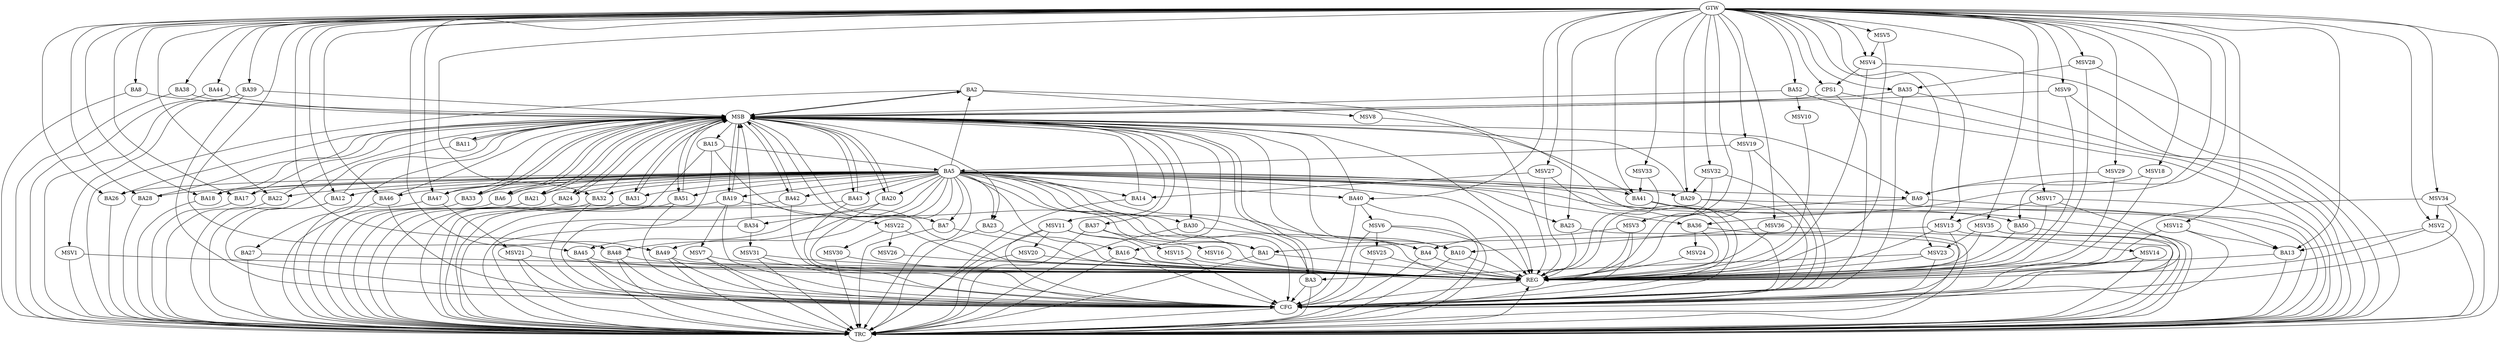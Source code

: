 strict digraph G {
  BA1 [ label="BA1" ];
  BA2 [ label="BA2" ];
  BA3 [ label="BA3" ];
  BA4 [ label="BA4" ];
  BA5 [ label="BA5" ];
  BA6 [ label="BA6" ];
  BA7 [ label="BA7" ];
  BA8 [ label="BA8" ];
  BA9 [ label="BA9" ];
  BA10 [ label="BA10" ];
  BA11 [ label="BA11" ];
  BA12 [ label="BA12" ];
  BA13 [ label="BA13" ];
  BA14 [ label="BA14" ];
  BA15 [ label="BA15" ];
  BA16 [ label="BA16" ];
  BA17 [ label="BA17" ];
  BA18 [ label="BA18" ];
  BA19 [ label="BA19" ];
  BA20 [ label="BA20" ];
  BA21 [ label="BA21" ];
  BA22 [ label="BA22" ];
  BA23 [ label="BA23" ];
  BA24 [ label="BA24" ];
  BA25 [ label="BA25" ];
  BA26 [ label="BA26" ];
  BA27 [ label="BA27" ];
  BA28 [ label="BA28" ];
  BA29 [ label="BA29" ];
  BA30 [ label="BA30" ];
  BA31 [ label="BA31" ];
  BA32 [ label="BA32" ];
  BA33 [ label="BA33" ];
  BA34 [ label="BA34" ];
  BA35 [ label="BA35" ];
  BA36 [ label="BA36" ];
  BA37 [ label="BA37" ];
  BA38 [ label="BA38" ];
  BA39 [ label="BA39" ];
  BA40 [ label="BA40" ];
  BA41 [ label="BA41" ];
  BA42 [ label="BA42" ];
  BA43 [ label="BA43" ];
  BA44 [ label="BA44" ];
  BA45 [ label="BA45" ];
  BA46 [ label="BA46" ];
  BA47 [ label="BA47" ];
  BA48 [ label="BA48" ];
  BA49 [ label="BA49" ];
  BA50 [ label="BA50" ];
  BA51 [ label="BA51" ];
  BA52 [ label="BA52" ];
  CPS1 [ label="CPS1" ];
  GTW [ label="GTW" ];
  REG [ label="REG" ];
  MSB [ label="MSB" ];
  CFG [ label="CFG" ];
  TRC [ label="TRC" ];
  MSV1 [ label="MSV1" ];
  MSV2 [ label="MSV2" ];
  MSV3 [ label="MSV3" ];
  MSV4 [ label="MSV4" ];
  MSV5 [ label="MSV5" ];
  MSV6 [ label="MSV6" ];
  MSV7 [ label="MSV7" ];
  MSV8 [ label="MSV8" ];
  MSV9 [ label="MSV9" ];
  MSV10 [ label="MSV10" ];
  MSV11 [ label="MSV11" ];
  MSV12 [ label="MSV12" ];
  MSV13 [ label="MSV13" ];
  MSV14 [ label="MSV14" ];
  MSV15 [ label="MSV15" ];
  MSV16 [ label="MSV16" ];
  MSV17 [ label="MSV17" ];
  MSV18 [ label="MSV18" ];
  MSV19 [ label="MSV19" ];
  MSV20 [ label="MSV20" ];
  MSV21 [ label="MSV21" ];
  MSV22 [ label="MSV22" ];
  MSV23 [ label="MSV23" ];
  MSV24 [ label="MSV24" ];
  MSV25 [ label="MSV25" ];
  MSV26 [ label="MSV26" ];
  MSV27 [ label="MSV27" ];
  MSV28 [ label="MSV28" ];
  MSV29 [ label="MSV29" ];
  MSV30 [ label="MSV30" ];
  MSV31 [ label="MSV31" ];
  MSV32 [ label="MSV32" ];
  MSV33 [ label="MSV33" ];
  MSV34 [ label="MSV34" ];
  MSV35 [ label="MSV35" ];
  MSV36 [ label="MSV36" ];
  BA5 -> BA4;
  BA15 -> BA5;
  GTW -> BA8;
  GTW -> BA12;
  GTW -> BA13;
  GTW -> BA17;
  GTW -> BA18;
  GTW -> BA22;
  GTW -> BA25;
  GTW -> BA26;
  GTW -> BA28;
  GTW -> BA29;
  GTW -> BA32;
  GTW -> BA35;
  GTW -> BA36;
  GTW -> BA38;
  GTW -> BA39;
  GTW -> BA40;
  GTW -> BA41;
  GTW -> BA44;
  GTW -> BA45;
  GTW -> BA46;
  GTW -> BA47;
  GTW -> BA48;
  GTW -> BA49;
  GTW -> BA50;
  GTW -> BA52;
  GTW -> CPS1;
  BA1 -> REG;
  BA4 -> REG;
  BA5 -> REG;
  BA7 -> REG;
  BA9 -> REG;
  BA10 -> REG;
  BA13 -> REG;
  BA15 -> REG;
  BA16 -> REG;
  BA23 -> REG;
  BA25 -> REG;
  BA27 -> REG;
  BA30 -> REG;
  BA36 -> REG;
  BA37 -> REG;
  BA45 -> REG;
  BA48 -> REG;
  BA49 -> REG;
  BA50 -> REG;
  BA2 -> MSB;
  MSB -> BA1;
  MSB -> REG;
  BA3 -> MSB;
  MSB -> BA2;
  BA6 -> MSB;
  MSB -> BA3;
  BA8 -> MSB;
  BA11 -> MSB;
  MSB -> BA4;
  BA12 -> MSB;
  MSB -> BA6;
  BA14 -> MSB;
  BA17 -> MSB;
  BA18 -> MSB;
  BA19 -> MSB;
  MSB -> BA9;
  BA20 -> MSB;
  BA21 -> MSB;
  BA22 -> MSB;
  BA24 -> MSB;
  BA26 -> MSB;
  BA28 -> MSB;
  BA29 -> MSB;
  MSB -> BA20;
  BA31 -> MSB;
  MSB -> BA11;
  BA32 -> MSB;
  BA33 -> MSB;
  MSB -> BA21;
  BA34 -> MSB;
  BA35 -> MSB;
  MSB -> BA23;
  BA38 -> MSB;
  BA39 -> MSB;
  MSB -> BA27;
  BA40 -> MSB;
  BA41 -> MSB;
  MSB -> BA15;
  BA42 -> MSB;
  BA43 -> MSB;
  MSB -> BA33;
  BA44 -> MSB;
  MSB -> BA24;
  BA46 -> MSB;
  MSB -> BA10;
  BA47 -> MSB;
  BA51 -> MSB;
  BA52 -> MSB;
  MSB -> BA43;
  CPS1 -> MSB;
  MSB -> BA19;
  MSB -> BA42;
  MSB -> BA7;
  MSB -> BA37;
  MSB -> BA31;
  MSB -> BA30;
  MSB -> BA16;
  MSB -> BA51;
  BA43 -> CFG;
  BA3 -> CFG;
  BA16 -> CFG;
  BA39 -> CFG;
  BA20 -> CFG;
  BA49 -> CFG;
  BA15 -> CFG;
  BA12 -> CFG;
  BA19 -> CFG;
  BA45 -> CFG;
  BA5 -> CFG;
  BA29 -> CFG;
  BA40 -> CFG;
  BA32 -> CFG;
  BA42 -> CFG;
  BA35 -> CFG;
  BA41 -> CFG;
  BA2 -> CFG;
  BA46 -> CFG;
  BA51 -> CFG;
  CPS1 -> CFG;
  BA48 -> CFG;
  REG -> CFG;
  BA1 -> TRC;
  BA2 -> TRC;
  BA3 -> TRC;
  BA4 -> TRC;
  BA5 -> TRC;
  BA6 -> TRC;
  BA7 -> TRC;
  BA8 -> TRC;
  BA9 -> TRC;
  BA10 -> TRC;
  BA11 -> TRC;
  BA12 -> TRC;
  BA13 -> TRC;
  BA14 -> TRC;
  BA15 -> TRC;
  BA16 -> TRC;
  BA17 -> TRC;
  BA18 -> TRC;
  BA19 -> TRC;
  BA20 -> TRC;
  BA21 -> TRC;
  BA22 -> TRC;
  BA23 -> TRC;
  BA24 -> TRC;
  BA25 -> TRC;
  BA26 -> TRC;
  BA27 -> TRC;
  BA28 -> TRC;
  BA29 -> TRC;
  BA30 -> TRC;
  BA31 -> TRC;
  BA32 -> TRC;
  BA33 -> TRC;
  BA34 -> TRC;
  BA35 -> TRC;
  BA36 -> TRC;
  BA37 -> TRC;
  BA38 -> TRC;
  BA39 -> TRC;
  BA40 -> TRC;
  BA41 -> TRC;
  BA42 -> TRC;
  BA43 -> TRC;
  BA44 -> TRC;
  BA45 -> TRC;
  BA46 -> TRC;
  BA47 -> TRC;
  BA48 -> TRC;
  BA49 -> TRC;
  BA50 -> TRC;
  BA51 -> TRC;
  BA52 -> TRC;
  CPS1 -> TRC;
  GTW -> TRC;
  CFG -> TRC;
  TRC -> REG;
  BA5 -> BA24;
  BA5 -> BA36;
  BA5 -> BA34;
  BA5 -> BA45;
  BA5 -> BA43;
  BA5 -> BA17;
  BA5 -> BA40;
  BA5 -> BA25;
  BA5 -> BA23;
  BA5 -> BA26;
  BA5 -> BA49;
  BA5 -> BA7;
  BA5 -> BA29;
  BA5 -> BA21;
  BA5 -> BA51;
  BA5 -> BA12;
  BA5 -> BA22;
  BA5 -> BA28;
  BA5 -> BA32;
  BA5 -> BA47;
  BA5 -> BA48;
  BA5 -> BA9;
  BA5 -> BA2;
  BA5 -> BA13;
  BA5 -> BA1;
  BA5 -> BA50;
  BA5 -> BA3;
  BA5 -> BA14;
  BA5 -> BA41;
  BA5 -> BA18;
  BA5 -> BA31;
  BA5 -> BA42;
  BA5 -> BA33;
  BA5 -> BA46;
  BA5 -> BA19;
  BA5 -> BA6;
  BA5 -> BA20;
  BA5 -> BA16;
  BA5 -> BA30;
  BA5 -> BA10;
  BA39 -> MSV1;
  MSV1 -> REG;
  MSV1 -> TRC;
  MSV2 -> BA13;
  GTW -> MSV2;
  MSV2 -> REG;
  MSV2 -> TRC;
  MSV3 -> BA4;
  GTW -> MSV3;
  MSV3 -> REG;
  MSV3 -> CFG;
  MSV4 -> CPS1;
  GTW -> MSV4;
  MSV4 -> REG;
  MSV4 -> TRC;
  MSV5 -> MSV4;
  GTW -> MSV5;
  MSV5 -> REG;
  BA40 -> MSV6;
  MSV6 -> REG;
  MSV6 -> TRC;
  MSV6 -> CFG;
  BA19 -> MSV7;
  MSV7 -> REG;
  MSV7 -> TRC;
  MSV7 -> CFG;
  BA2 -> MSV8;
  MSV8 -> REG;
  MSV9 -> MSB;
  GTW -> MSV9;
  MSV9 -> REG;
  MSV9 -> TRC;
  BA52 -> MSV10;
  MSV10 -> REG;
  MSB -> MSV11;
  MSV11 -> REG;
  MSV11 -> TRC;
  MSV11 -> CFG;
  MSV12 -> BA13;
  GTW -> MSV12;
  MSV12 -> REG;
  MSV12 -> CFG;
  MSV13 -> BA1;
  GTW -> MSV13;
  MSV13 -> REG;
  MSV13 -> CFG;
  MSV13 -> MSV14;
  MSV14 -> REG;
  MSV14 -> TRC;
  MSV14 -> CFG;
  BA37 -> MSV15;
  MSV15 -> REG;
  MSV15 -> CFG;
  MSV11 -> MSV16;
  MSV16 -> REG;
  MSV17 -> MSV13;
  GTW -> MSV17;
  MSV17 -> REG;
  MSV17 -> TRC;
  MSV17 -> CFG;
  MSV18 -> BA9;
  GTW -> MSV18;
  MSV18 -> REG;
  MSV19 -> BA5;
  GTW -> MSV19;
  MSV19 -> REG;
  MSV19 -> CFG;
  MSV11 -> MSV20;
  MSV20 -> REG;
  MSV20 -> TRC;
  BA47 -> MSV21;
  MSV21 -> REG;
  MSV21 -> TRC;
  MSV21 -> CFG;
  BA19 -> MSV22;
  MSV22 -> REG;
  MSV23 -> BA3;
  GTW -> MSV23;
  MSV23 -> REG;
  MSV23 -> CFG;
  BA36 -> MSV24;
  MSV24 -> REG;
  MSV6 -> MSV25;
  MSV25 -> REG;
  MSV25 -> CFG;
  MSV22 -> MSV26;
  MSV26 -> REG;
  MSV27 -> BA14;
  GTW -> MSV27;
  MSV27 -> REG;
  MSV27 -> CFG;
  MSV28 -> BA35;
  GTW -> MSV28;
  MSV28 -> REG;
  MSV28 -> TRC;
  MSV29 -> BA9;
  GTW -> MSV29;
  MSV29 -> REG;
  MSV22 -> MSV30;
  MSV30 -> REG;
  MSV30 -> TRC;
  BA34 -> MSV31;
  MSV31 -> REG;
  MSV31 -> TRC;
  MSV31 -> CFG;
  MSV32 -> BA29;
  GTW -> MSV32;
  MSV32 -> REG;
  MSV32 -> CFG;
  MSV33 -> BA41;
  GTW -> MSV33;
  MSV33 -> REG;
  MSV34 -> MSV2;
  GTW -> MSV34;
  MSV34 -> REG;
  MSV34 -> TRC;
  MSV34 -> CFG;
  MSV35 -> MSV23;
  GTW -> MSV35;
  MSV35 -> REG;
  MSV35 -> TRC;
  MSV35 -> CFG;
  MSV36 -> BA10;
  GTW -> MSV36;
  MSV36 -> REG;
  MSV36 -> TRC;
}
